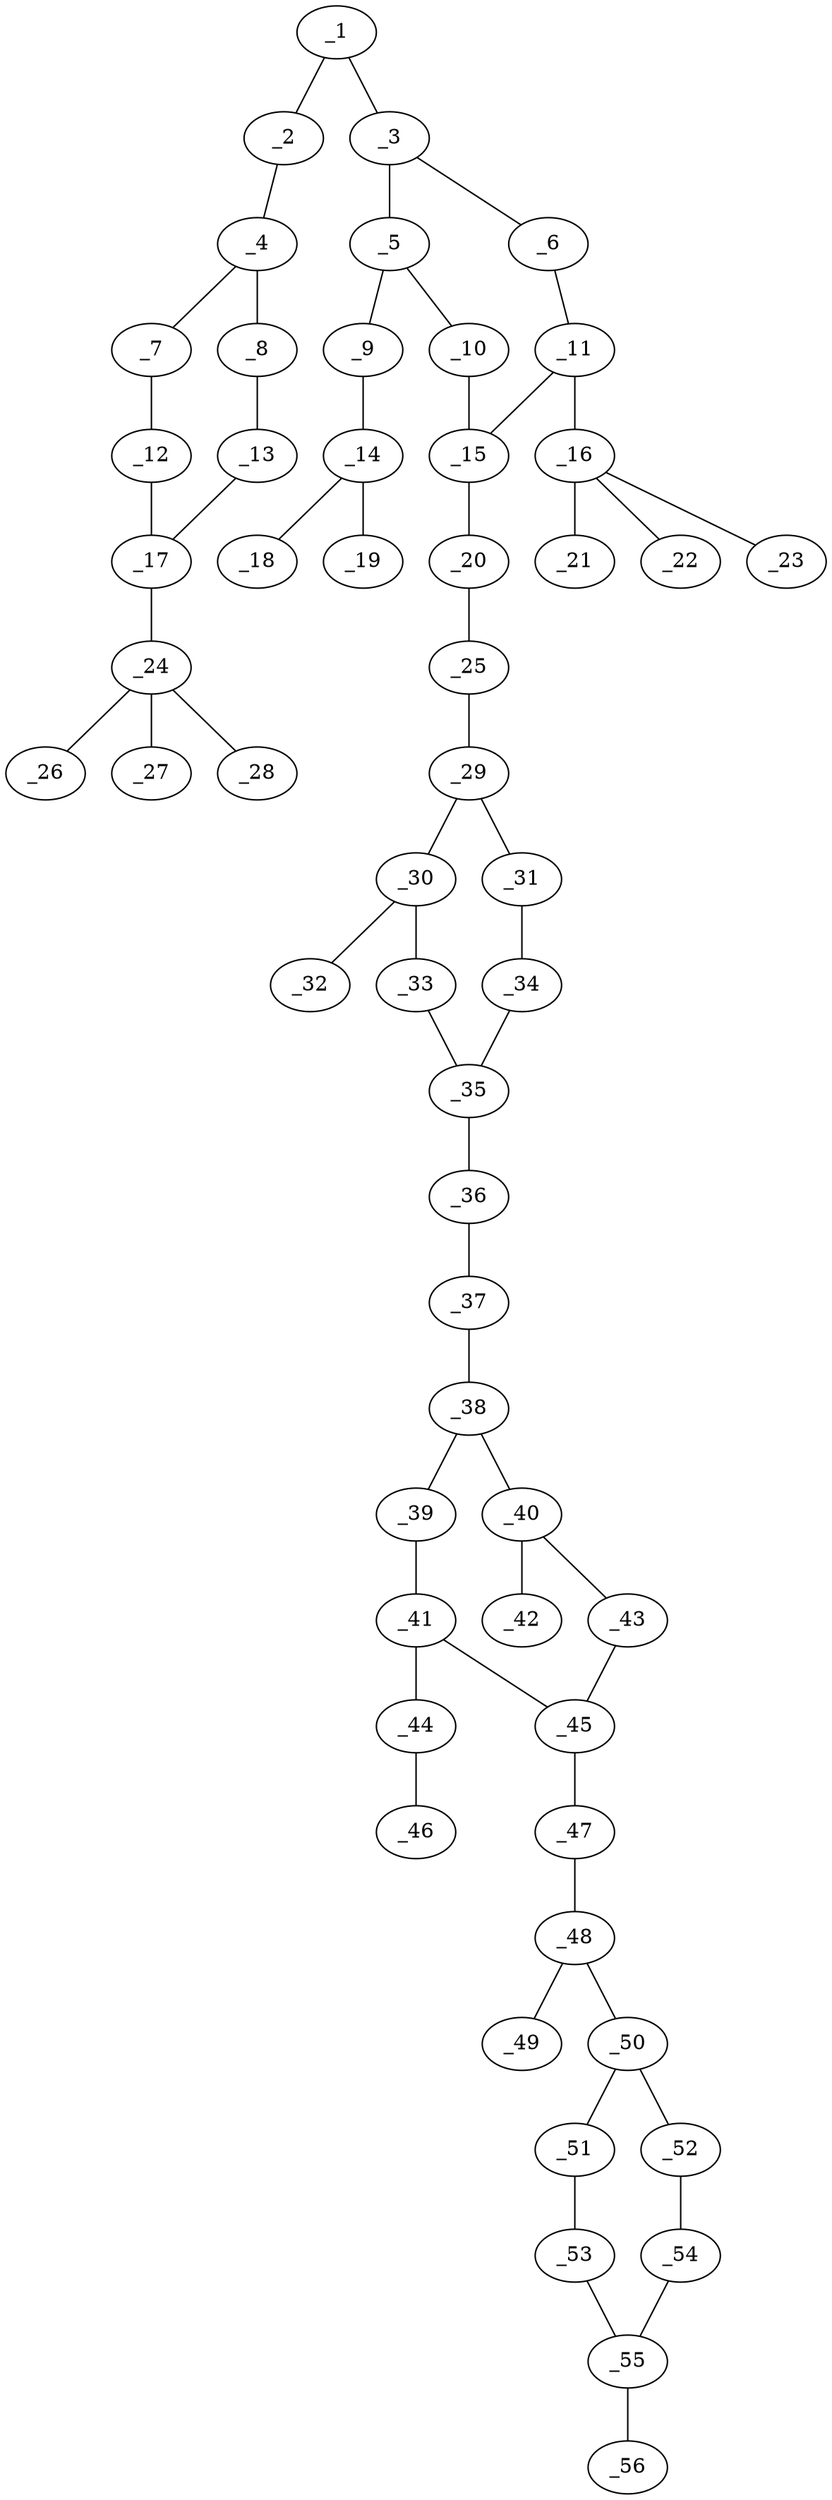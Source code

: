 graph molid78743 {
	_1	 [charge=0,
		chem=4,
		symbol="N  ",
		x="17.5884",
		y="-2.75"];
	_2	 [charge=0,
		chem=4,
		symbol="N  ",
		x="18.4545",
		y="-2.25"];
	_1 -- _2	 [valence=2];
	_3	 [charge=0,
		chem=1,
		symbol="C  ",
		x="16.7224",
		y="-2.25"];
	_1 -- _3	 [valence=1];
	_4	 [charge=0,
		chem=1,
		symbol="C  ",
		x="19.3205",
		y="-2.75"];
	_2 -- _4	 [valence=1];
	_5	 [charge=0,
		chem=1,
		symbol="C  ",
		x="15.8564",
		y="-2.75"];
	_3 -- _5	 [valence=2];
	_6	 [charge=0,
		chem=1,
		symbol="C  ",
		x="16.7224",
		y="-1.25"];
	_3 -- _6	 [valence=1];
	_7	 [charge=0,
		chem=1,
		symbol="C  ",
		x="19.3205",
		y="-3.75"];
	_4 -- _7	 [valence=2];
	_8	 [charge=0,
		chem=1,
		symbol="C  ",
		x="20.1865",
		y="-2.25"];
	_4 -- _8	 [valence=1];
	_9	 [charge=0,
		chem=4,
		symbol="N  ",
		x="15.8564",
		y="-3.75"];
	_5 -- _9	 [valence=1];
	_10	 [charge=0,
		chem=1,
		symbol="C  ",
		x="14.9904",
		y="-2.25"];
	_5 -- _10	 [valence=1];
	_11	 [charge=0,
		chem=1,
		symbol="C  ",
		x="15.8564",
		y="-0.75"];
	_6 -- _11	 [valence=2];
	_12	 [charge=0,
		chem=1,
		symbol="C  ",
		x="20.1865",
		y="-4.25"];
	_7 -- _12	 [valence=1];
	_13	 [charge=0,
		chem=1,
		symbol="C  ",
		x="21.0525",
		y="-2.75"];
	_8 -- _13	 [valence=2];
	_14	 [charge=0,
		chem=1,
		symbol="C  ",
		x="14.9903",
		y="-4.25"];
	_9 -- _14	 [valence=1];
	_15	 [charge=0,
		chem=1,
		symbol="C  ",
		x="14.9904",
		y="-1.25"];
	_10 -- _15	 [valence=2];
	_11 -- _15	 [valence=1];
	_16	 [charge=0,
		chem=5,
		symbol="S  ",
		x="15.8564",
		y="0.25"];
	_11 -- _16	 [valence=1];
	_17	 [charge=0,
		chem=1,
		symbol="C  ",
		x="21.0525",
		y="-3.75"];
	_12 -- _17	 [valence=2];
	_13 -- _17	 [valence=1];
	_18	 [charge=0,
		chem=1,
		symbol="C  ",
		x="14.9903",
		y="-5.25"];
	_14 -- _18	 [valence=1];
	_19	 [charge=0,
		chem=2,
		symbol="O  ",
		x="14.1243",
		y="-3.75"];
	_14 -- _19	 [valence=2];
	_20	 [charge=0,
		chem=4,
		symbol="N  ",
		x="14.1243",
		y="-0.75"];
	_15 -- _20	 [valence=1];
	_21	 [charge=0,
		chem=2,
		symbol="O  ",
		x="15.8564",
		y="1.25"];
	_16 -- _21	 [valence=2];
	_22	 [charge=0,
		chem=2,
		symbol="O  ",
		x="14.8564",
		y="0.25"];
	_16 -- _22	 [valence=2];
	_23	 [charge=0,
		chem=2,
		symbol="O  ",
		x="16.8564",
		y="0.25"];
	_16 -- _23	 [valence=1];
	_24	 [charge=0,
		chem=5,
		symbol="S  ",
		x="21.9185",
		y="-4.25"];
	_17 -- _24	 [valence=1];
	_25	 [charge=0,
		chem=4,
		symbol="N  ",
		x="13.2583",
		y="-1.25"];
	_20 -- _25	 [valence=2];
	_26	 [charge=0,
		chem=2,
		symbol="O  ",
		x="22.7846",
		y="-4.7501"];
	_24 -- _26	 [valence=2];
	_27	 [charge=0,
		chem=2,
		symbol="O  ",
		x="21.4185",
		y="-5.1161"];
	_24 -- _27	 [valence=2];
	_28	 [charge=0,
		chem=2,
		symbol="O  ",
		x="22.4186",
		y="-3.384"];
	_24 -- _28	 [valence=1];
	_29	 [charge=0,
		chem=1,
		symbol="C  ",
		x="12.3923",
		y="-0.75"];
	_25 -- _29	 [valence=1];
	_30	 [charge=0,
		chem=1,
		symbol="C  ",
		x="11.5263",
		y="-1.25"];
	_29 -- _30	 [valence=2];
	_31	 [charge=0,
		chem=1,
		symbol="C  ",
		x="12.3923",
		y="0.25"];
	_29 -- _31	 [valence=1];
	_32	 [charge=0,
		chem=1,
		symbol="C  ",
		x="11.5262",
		y="-2.25"];
	_30 -- _32	 [valence=1];
	_33	 [charge=0,
		chem=1,
		symbol="C  ",
		x="10.6602",
		y="-0.75"];
	_30 -- _33	 [valence=1];
	_34	 [charge=0,
		chem=1,
		symbol="C  ",
		x="11.5263",
		y="0.75"];
	_31 -- _34	 [valence=2];
	_35	 [charge=0,
		chem=1,
		symbol="C  ",
		x="10.6602",
		y="0.25"];
	_33 -- _35	 [valence=2];
	_34 -- _35	 [valence=1];
	_36	 [charge=0,
		chem=4,
		symbol="N  ",
		x="9.7942",
		y="0.75"];
	_35 -- _36	 [valence=1];
	_37	 [charge=0,
		chem=4,
		symbol="N  ",
		x="8.9282",
		y="0.25"];
	_36 -- _37	 [valence=2];
	_38	 [charge=0,
		chem=1,
		symbol="C  ",
		x="8.0622",
		y="0.75"];
	_37 -- _38	 [valence=1];
	_39	 [charge=0,
		chem=1,
		symbol="C  ",
		x="7.1961",
		y="0.25"];
	_38 -- _39	 [valence=2];
	_40	 [charge=0,
		chem=1,
		symbol="C  ",
		x="8.0622",
		y="1.75"];
	_38 -- _40	 [valence=1];
	_41	 [charge=0,
		chem=1,
		symbol="C  ",
		x="6.3301",
		y="0.75"];
	_39 -- _41	 [valence=1];
	_42	 [charge=0,
		chem=1,
		symbol="C  ",
		x="8.9282",
		y="2.25"];
	_40 -- _42	 [valence=1];
	_43	 [charge=0,
		chem=1,
		symbol="C  ",
		x="7.1961",
		y="2.25"];
	_40 -- _43	 [valence=2];
	_44	 [charge=0,
		chem=2,
		symbol="O  ",
		x="5.4641",
		y="0.25"];
	_41 -- _44	 [valence=1];
	_45	 [charge=0,
		chem=1,
		symbol="C  ",
		x="6.3301",
		y="1.75"];
	_41 -- _45	 [valence=2];
	_43 -- _45	 [valence=1];
	_46	 [charge=0,
		chem=1,
		symbol="C  ",
		x="5.4641",
		y="-0.75"];
	_44 -- _46	 [valence=1];
	_47	 [charge=0,
		chem=4,
		symbol="N  ",
		x="5.4641",
		y="2.25"];
	_45 -- _47	 [valence=1];
	_48	 [charge=0,
		chem=1,
		symbol="C  ",
		x="5.4641",
		y="3.25"];
	_47 -- _48	 [valence=1];
	_49	 [charge=0,
		chem=2,
		symbol="O  ",
		x="6.3301",
		y="3.75"];
	_48 -- _49	 [valence=2];
	_50	 [charge=0,
		chem=1,
		symbol="C  ",
		x="4.5981",
		y="3.75"];
	_48 -- _50	 [valence=1];
	_51	 [charge=0,
		chem=1,
		symbol="C  ",
		x="3.732",
		y="3.25"];
	_50 -- _51	 [valence=2];
	_52	 [charge=0,
		chem=1,
		symbol="C  ",
		x="4.5981",
		y="4.75"];
	_50 -- _52	 [valence=1];
	_53	 [charge=0,
		chem=1,
		symbol="C  ",
		x="2.866",
		y="3.75"];
	_51 -- _53	 [valence=1];
	_54	 [charge=0,
		chem=1,
		symbol="C  ",
		x="3.732",
		y="5.25"];
	_52 -- _54	 [valence=2];
	_55	 [charge=0,
		chem=1,
		symbol="C  ",
		x="2.866",
		y="4.75"];
	_53 -- _55	 [valence=2];
	_54 -- _55	 [valence=1];
	_56	 [charge=0,
		chem=4,
		symbol="N  ",
		x=2,
		y="5.25"];
	_55 -- _56	 [valence=1];
}
